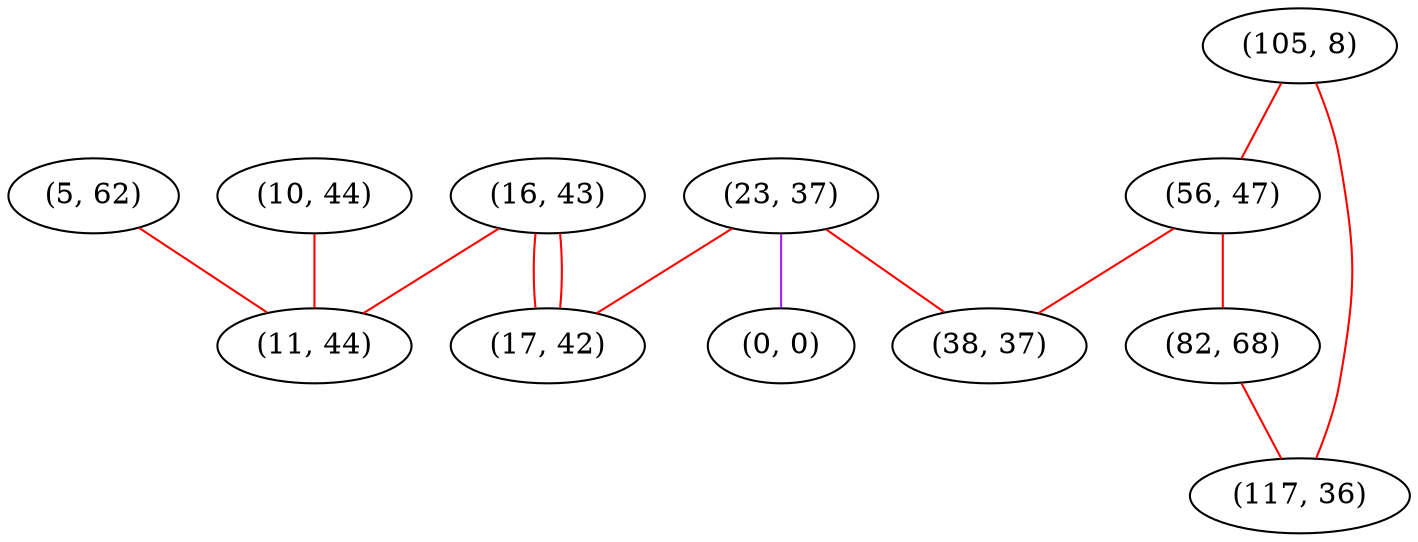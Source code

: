 graph "" {
"(5, 62)";
"(16, 43)";
"(23, 37)";
"(17, 42)";
"(105, 8)";
"(10, 44)";
"(56, 47)";
"(82, 68)";
"(117, 36)";
"(0, 0)";
"(11, 44)";
"(38, 37)";
"(5, 62)" -- "(11, 44)"  [color=red, key=0, weight=1];
"(16, 43)" -- "(17, 42)"  [color=red, key=0, weight=1];
"(16, 43)" -- "(17, 42)"  [color=red, key=1, weight=1];
"(16, 43)" -- "(11, 44)"  [color=red, key=0, weight=1];
"(23, 37)" -- "(17, 42)"  [color=red, key=0, weight=1];
"(23, 37)" -- "(0, 0)"  [color=purple, key=0, weight=4];
"(23, 37)" -- "(38, 37)"  [color=red, key=0, weight=1];
"(105, 8)" -- "(117, 36)"  [color=red, key=0, weight=1];
"(105, 8)" -- "(56, 47)"  [color=red, key=0, weight=1];
"(10, 44)" -- "(11, 44)"  [color=red, key=0, weight=1];
"(56, 47)" -- "(82, 68)"  [color=red, key=0, weight=1];
"(56, 47)" -- "(38, 37)"  [color=red, key=0, weight=1];
"(82, 68)" -- "(117, 36)"  [color=red, key=0, weight=1];
}
